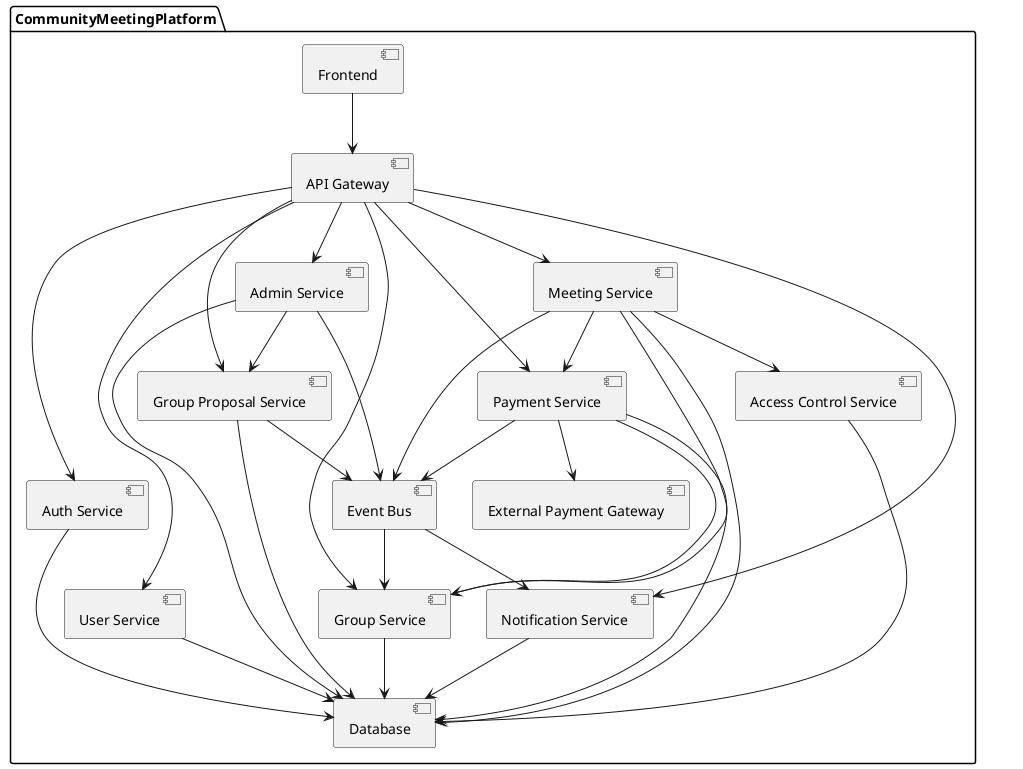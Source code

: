 @startuml
package CommunityMeetingPlatform {

[Frontend] as WebClient
[API Gateway] as ApiGateway

[Auth Service] as AuthService
[User Service] as UserService
[Group Proposal Service] as GroupProposalService
[Admin Service] as AdminService
[Group Service] as GroupService
[Meeting Service] as MeetingService
[Payment Service] as PaymentService
[Access Control Service] as AccessControlService
[Notification Service] as NotificationService
[External Payment Gateway] as PaymentGateway
[Event Bus] as EventBus
[Database] as Database

WebClient --> ApiGateway

ApiGateway --> AuthService
ApiGateway --> UserService
ApiGateway --> GroupProposalService
ApiGateway --> AdminService
ApiGateway --> GroupService
ApiGateway --> MeetingService
ApiGateway --> PaymentService
ApiGateway --> NotificationService

AuthService --> Database
UserService --> Database
GroupProposalService --> Database
AdminService --> Database
GroupService --> Database
MeetingService --> Database
PaymentService --> Database
AccessControlService --> Database
NotificationService --> Database

GroupProposalService --> EventBus
AdminService --> GroupProposalService
AdminService --> EventBus
EventBus --> GroupService

MeetingService --> GroupService
MeetingService --> AccessControlService
MeetingService --> PaymentService
MeetingService --> EventBus

PaymentService --> PaymentGateway
PaymentService --> EventBus
PaymentService --> GroupService

EventBus --> NotificationService

}
@enduml
